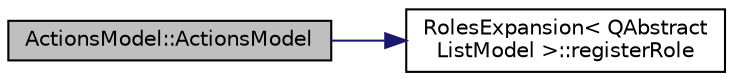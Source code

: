digraph "ActionsModel::ActionsModel"
{
 // LATEX_PDF_SIZE
  edge [fontname="Helvetica",fontsize="10",labelfontname="Helvetica",labelfontsize="10"];
  node [fontname="Helvetica",fontsize="10",shape=record];
  rankdir="LR";
  Node1 [label="ActionsModel::ActionsModel",height=0.2,width=0.4,color="black", fillcolor="grey75", style="filled", fontcolor="black",tooltip=" "];
  Node1 -> Node2 [color="midnightblue",fontsize="10",style="solid",fontname="Helvetica"];
  Node2 [label="RolesExpansion\< QAbstract\lListModel \>::registerRole",height=0.2,width=0.4,color="black", fillcolor="white", style="filled",URL="$class_roles_expansion.html#a52a8258a8bafa931b95f44b5c9a793b2",tooltip=" "];
}
